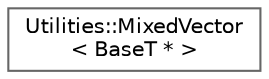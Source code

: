 digraph "Graphical Class Hierarchy"
{
 // LATEX_PDF_SIZE
  bgcolor="transparent";
  edge [fontname=Helvetica,fontsize=10,labelfontname=Helvetica,labelfontsize=10];
  node [fontname=Helvetica,fontsize=10,shape=box,height=0.2,width=0.4];
  rankdir="LR";
  Node0 [id="Node000000",label="Utilities::MixedVector\l\< BaseT * \>",height=0.2,width=0.4,color="grey40", fillcolor="white", style="filled",URL="$class_utilities_1_1_mixed_vector_3_01_base_t_01_5_01_4.html",tooltip="A MixedVector for pointers."];
}
